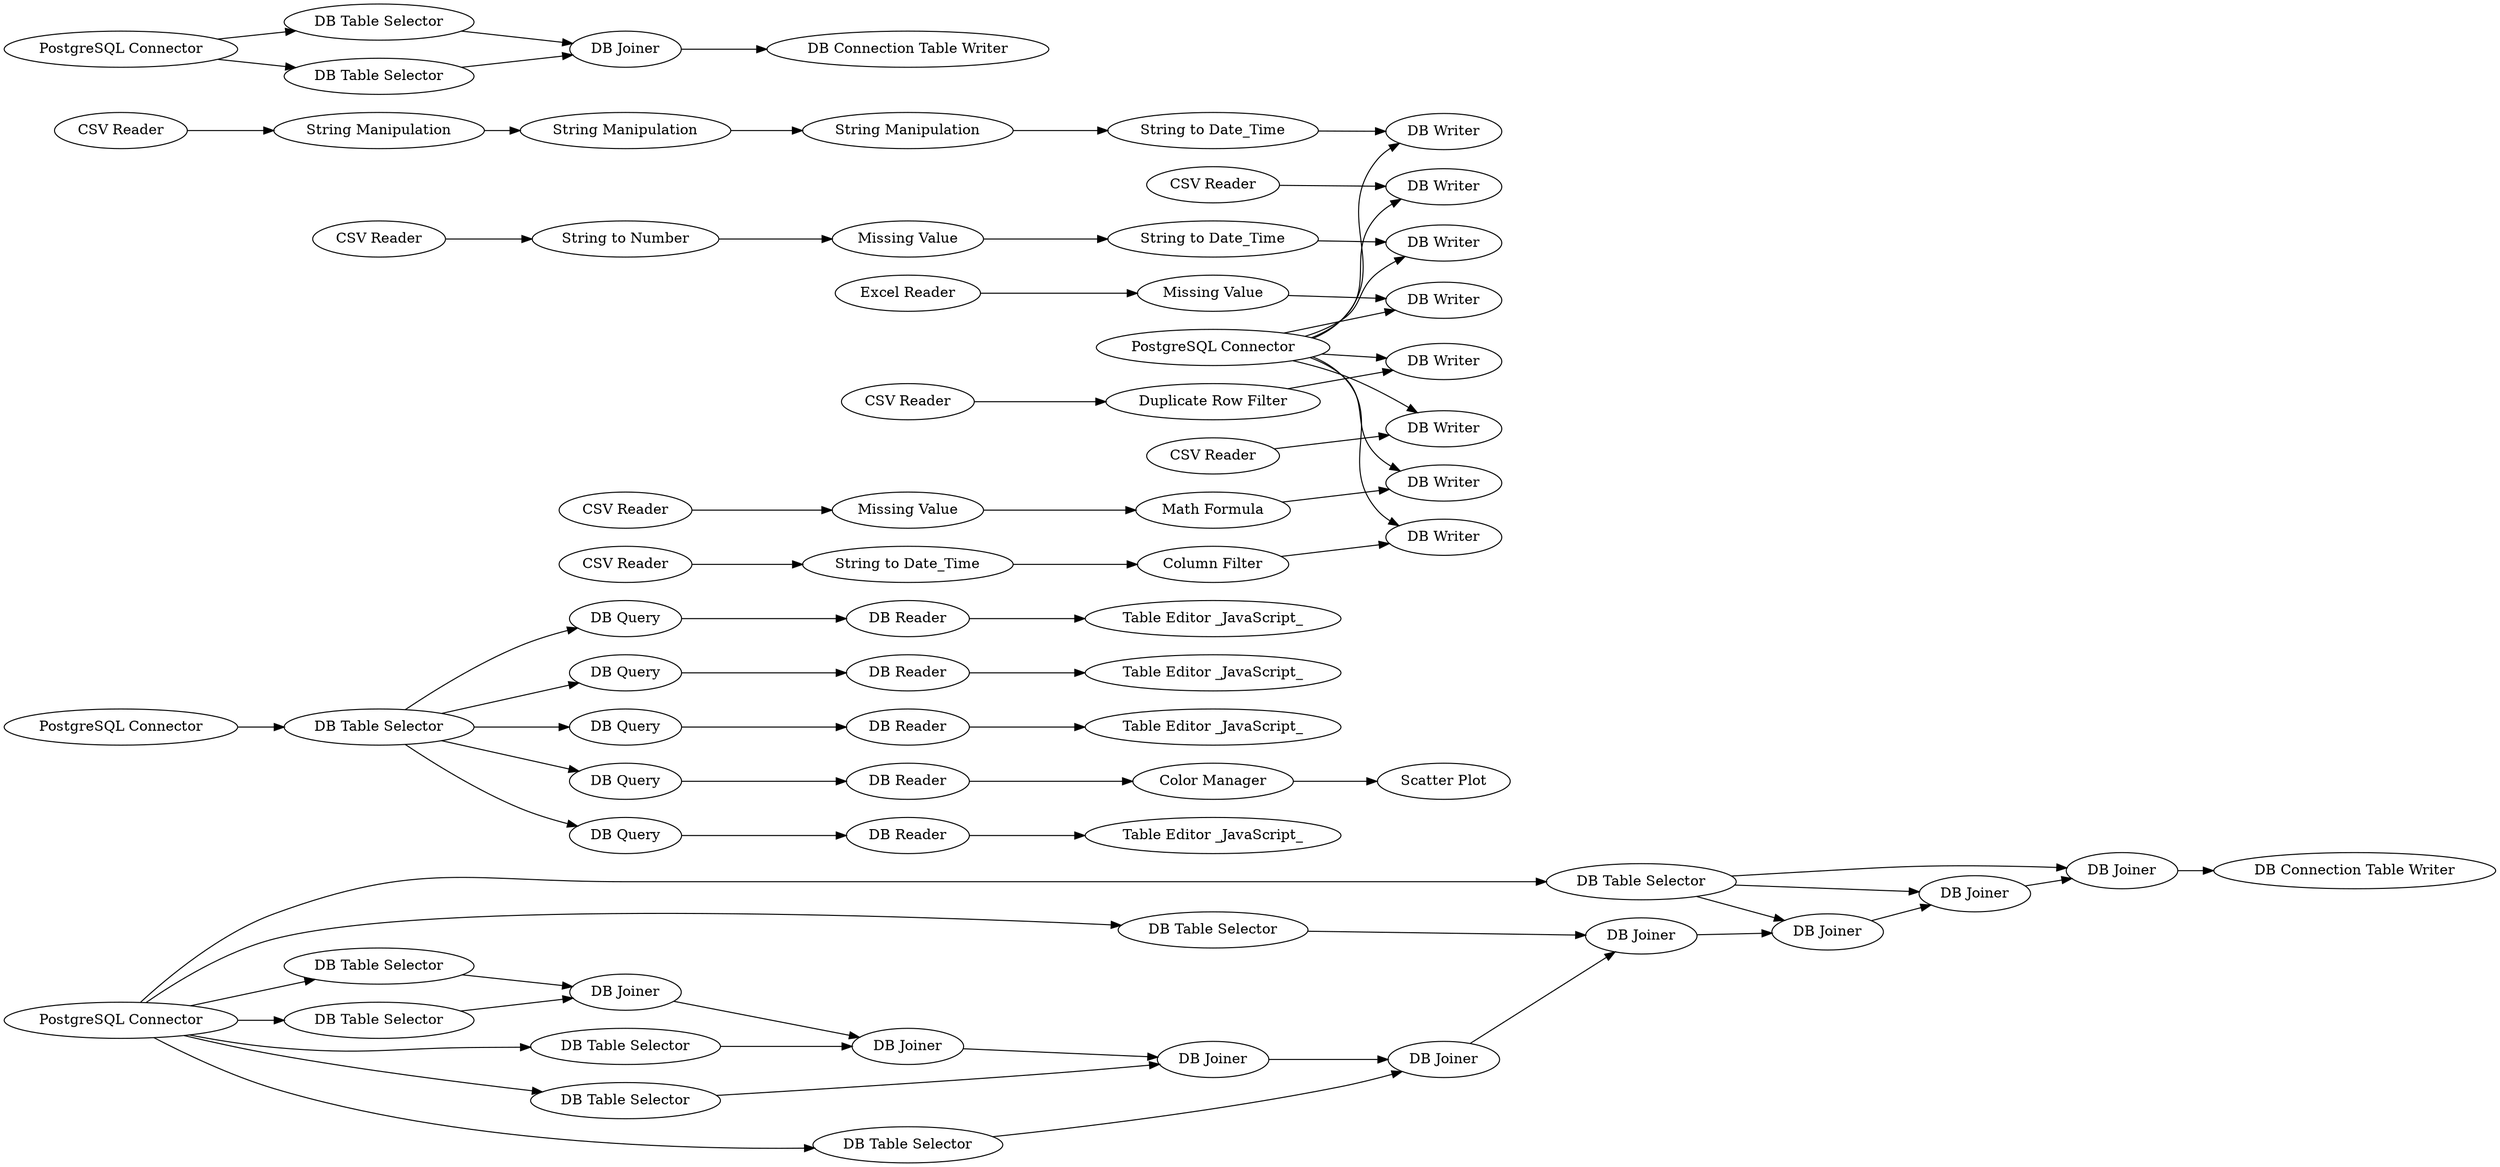 digraph {
	53 -> 73
	110 -> 114
	34 -> 41
	34 -> 37
	106 -> 107
	67 -> 50
	49 -> 53
	13 -> 14
	79 -> 82
	49 -> 56
	56 -> 76
	10 -> 39
	85 -> 101
	34 -> 35
	73 -> 76
	34 -> 42
	109 -> 111
	67 -> 48
	34 -> 38
	85 -> 109
	45 -> 40
	34 -> 43
	30 -> 33
	49 -> 55
	72 -> 43
	101 -> 103
	47 -> 51
	6 -> 11
	49 -> 60
	85 -> 108
	64 -> 72
	105 -> 113
	14 -> 15
	77 -> 61
	85 -> 88
	49 -> 75
	85 -> 104
	75 -> 73
	76 -> 77
	1 -> 37
	78 -> 80
	33 -> 35
	81 -> 82
	34 -> 39
	103 -> 112
	108 -> 110
	2 -> 38
	60 -> 77
	5 -> 13
	15 -> 12
	29 -> 64
	82 -> 83
	79 -> 80
	61 -> 78
	84 -> 85
	3 -> 19
	111 -> 115
	4 -> 7
	11 -> 42
	20 -> 10
	48 -> 47
	49 -> 79
	49 -> 62
	12 -> 41
	89 -> 106
	79 -> 81
	19 -> 20
	50 -> 47
	104 -> 105
	88 -> 89
	55 -> 61
	7 -> 45
	62 -> 78
	80 -> 81
	34 -> 40
	55 [label="DB Table Selector"]
	103 [label="DB Reader"]
	7 [label="Missing Value"]
	79 [label="DB Table Selector"]
	89 [label="DB Reader"]
	108 [label="DB Query"]
	105 [label="DB Reader"]
	3 [label="CSV Reader"]
	19 [label="String to Number"]
	78 [label="DB Joiner"]
	80 [label="DB Joiner"]
	64 [label="String to Date_Time"]
	49 [label="PostgreSQL Connector"]
	84 [label="PostgreSQL Connector"]
	41 [label="DB Writer"]
	51 [label="DB Connection Table Writer"]
	56 [label="DB Table Selector"]
	6 [label="CSV Reader"]
	15 [label="String Manipulation"]
	109 [label="DB Query"]
	114 [label="Table Editor _JavaScript_"]
	110 [label="DB Reader"]
	12 [label="String to Date_Time"]
	10 [label="String to Date_Time"]
	75 [label="DB Table Selector"]
	85 [label="DB Table Selector"]
	48 [label="DB Table Selector"]
	50 [label="DB Table Selector"]
	1 [label="CSV Reader"]
	42 [label="DB Writer"]
	112 [label="Table Editor _JavaScript_"]
	53 [label="DB Table Selector"]
	115 [label="Table Editor _JavaScript_"]
	67 [label="PostgreSQL Connector"]
	11 [label="Duplicate Row Filter"]
	4 [label="CSV Reader"]
	47 [label="DB Joiner"]
	72 [label="Column Filter"]
	61 [label="DB Joiner"]
	76 [label="DB Joiner"]
	37 [label="DB Writer"]
	77 [label="DB Joiner"]
	14 [label="String Manipulation"]
	101 [label="DB Query"]
	106 [label="Color Manager"]
	83 [label="DB Connection Table Writer"]
	38 [label="DB Writer"]
	60 [label="DB Table Selector"]
	73 [label="DB Joiner"]
	5 [label="CSV Reader"]
	81 [label="DB Joiner"]
	107 [label="Scatter Plot"]
	113 [label="Table Editor _JavaScript_"]
	13 [label="String Manipulation"]
	20 [label="Missing Value"]
	35 [label="DB Writer"]
	34 [label="PostgreSQL Connector"]
	43 [label="DB Writer"]
	29 [label="CSV Reader"]
	62 [label="DB Table Selector"]
	82 [label="DB Joiner"]
	104 [label="DB Query"]
	88 [label="DB Query"]
	40 [label="DB Writer"]
	111 [label="DB Reader"]
	39 [label="DB Writer"]
	33 [label="Missing Value"]
	30 [label="Excel Reader"]
	2 [label="CSV Reader"]
	45 [label="Math Formula"]
	rankdir=LR
}
